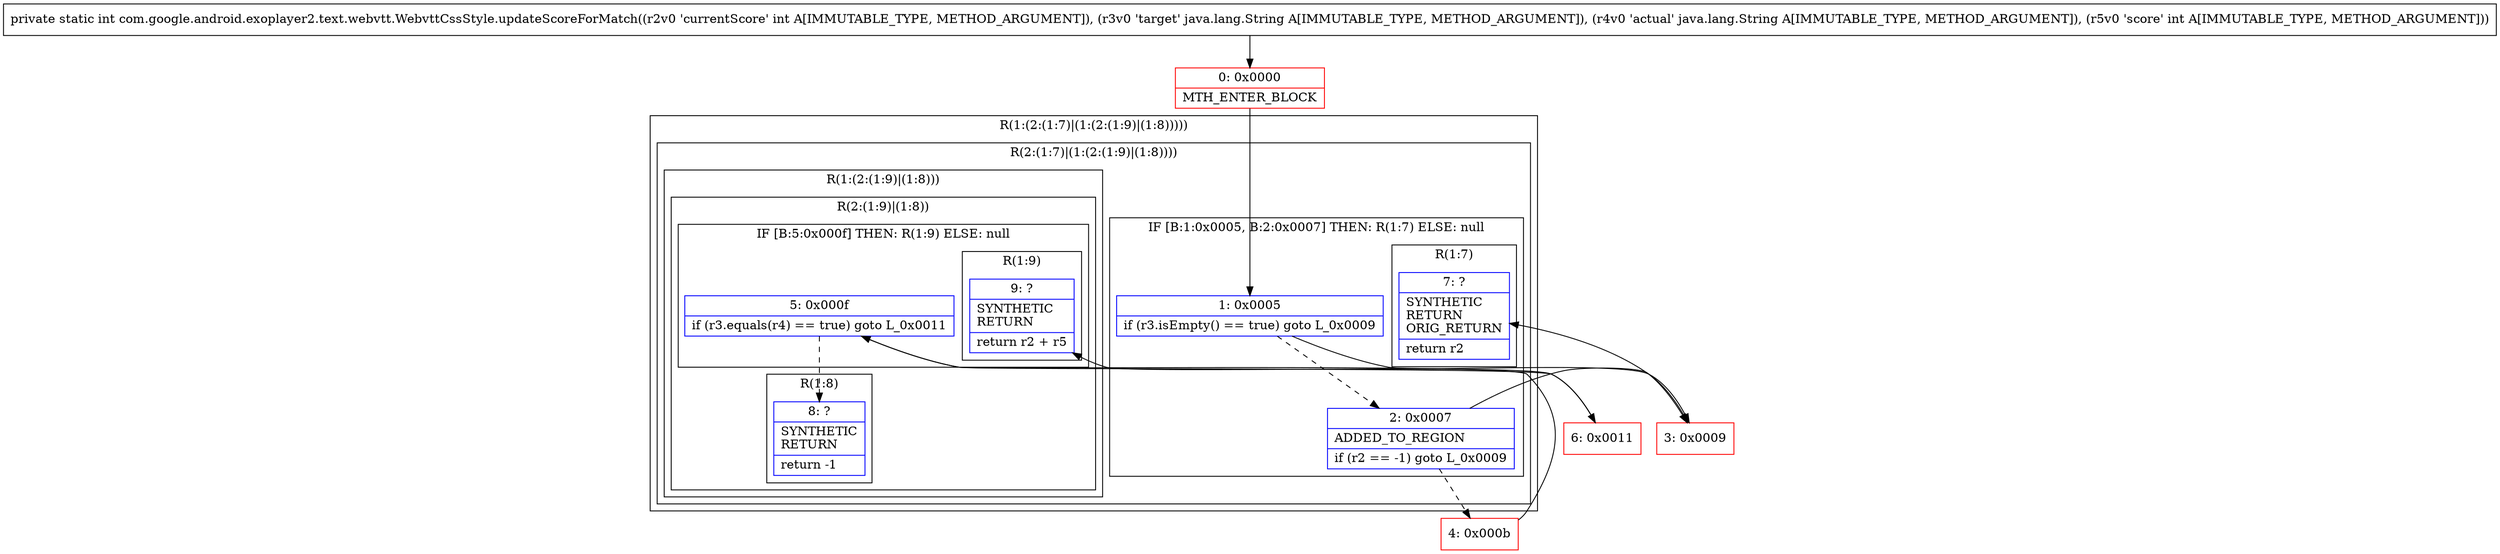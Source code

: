 digraph "CFG forcom.google.android.exoplayer2.text.webvtt.WebvttCssStyle.updateScoreForMatch(ILjava\/lang\/String;Ljava\/lang\/String;I)I" {
subgraph cluster_Region_351680829 {
label = "R(1:(2:(1:7)|(1:(2:(1:9)|(1:8)))))";
node [shape=record,color=blue];
subgraph cluster_Region_1544948280 {
label = "R(2:(1:7)|(1:(2:(1:9)|(1:8))))";
node [shape=record,color=blue];
subgraph cluster_IfRegion_1552730674 {
label = "IF [B:1:0x0005, B:2:0x0007] THEN: R(1:7) ELSE: null";
node [shape=record,color=blue];
Node_1 [shape=record,label="{1\:\ 0x0005|if (r3.isEmpty() == true) goto L_0x0009\l}"];
Node_2 [shape=record,label="{2\:\ 0x0007|ADDED_TO_REGION\l|if (r2 == \-1) goto L_0x0009\l}"];
subgraph cluster_Region_422725220 {
label = "R(1:7)";
node [shape=record,color=blue];
Node_7 [shape=record,label="{7\:\ ?|SYNTHETIC\lRETURN\lORIG_RETURN\l|return r2\l}"];
}
}
subgraph cluster_Region_1017691054 {
label = "R(1:(2:(1:9)|(1:8)))";
node [shape=record,color=blue];
subgraph cluster_Region_1342386633 {
label = "R(2:(1:9)|(1:8))";
node [shape=record,color=blue];
subgraph cluster_IfRegion_1784982689 {
label = "IF [B:5:0x000f] THEN: R(1:9) ELSE: null";
node [shape=record,color=blue];
Node_5 [shape=record,label="{5\:\ 0x000f|if (r3.equals(r4) == true) goto L_0x0011\l}"];
subgraph cluster_Region_1634649839 {
label = "R(1:9)";
node [shape=record,color=blue];
Node_9 [shape=record,label="{9\:\ ?|SYNTHETIC\lRETURN\l|return r2 + r5\l}"];
}
}
subgraph cluster_Region_409105575 {
label = "R(1:8)";
node [shape=record,color=blue];
Node_8 [shape=record,label="{8\:\ ?|SYNTHETIC\lRETURN\l|return \-1\l}"];
}
}
}
}
}
Node_0 [shape=record,color=red,label="{0\:\ 0x0000|MTH_ENTER_BLOCK\l}"];
Node_3 [shape=record,color=red,label="{3\:\ 0x0009}"];
Node_4 [shape=record,color=red,label="{4\:\ 0x000b}"];
Node_6 [shape=record,color=red,label="{6\:\ 0x0011}"];
MethodNode[shape=record,label="{private static int com.google.android.exoplayer2.text.webvtt.WebvttCssStyle.updateScoreForMatch((r2v0 'currentScore' int A[IMMUTABLE_TYPE, METHOD_ARGUMENT]), (r3v0 'target' java.lang.String A[IMMUTABLE_TYPE, METHOD_ARGUMENT]), (r4v0 'actual' java.lang.String A[IMMUTABLE_TYPE, METHOD_ARGUMENT]), (r5v0 'score' int A[IMMUTABLE_TYPE, METHOD_ARGUMENT])) }"];
MethodNode -> Node_0;
Node_1 -> Node_2[style=dashed];
Node_1 -> Node_3;
Node_2 -> Node_3;
Node_2 -> Node_4[style=dashed];
Node_5 -> Node_6;
Node_5 -> Node_8[style=dashed];
Node_0 -> Node_1;
Node_3 -> Node_7;
Node_4 -> Node_5;
Node_6 -> Node_9;
}

